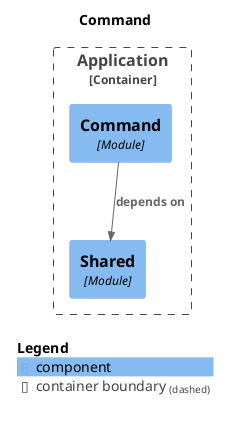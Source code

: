 @startuml
set separator none
title Command

top to bottom direction

!include <C4/C4>
!include <C4/C4_Context>
!include <C4/C4_Component>

Container_Boundary("Application.Application_boundary", "Application", $tags="") {
  Component(Application.Application.Command, "Command", $techn="Module", $descr="", $tags="", $link="")
  Component(Application.Application.Shared, "Shared", $techn="Module", $descr="", $tags="", $link="")
}

Rel(Application.Application.Command, Application.Application.Shared, "depends on", $techn="", $tags="", $link="")

SHOW_LEGEND(true)
@enduml